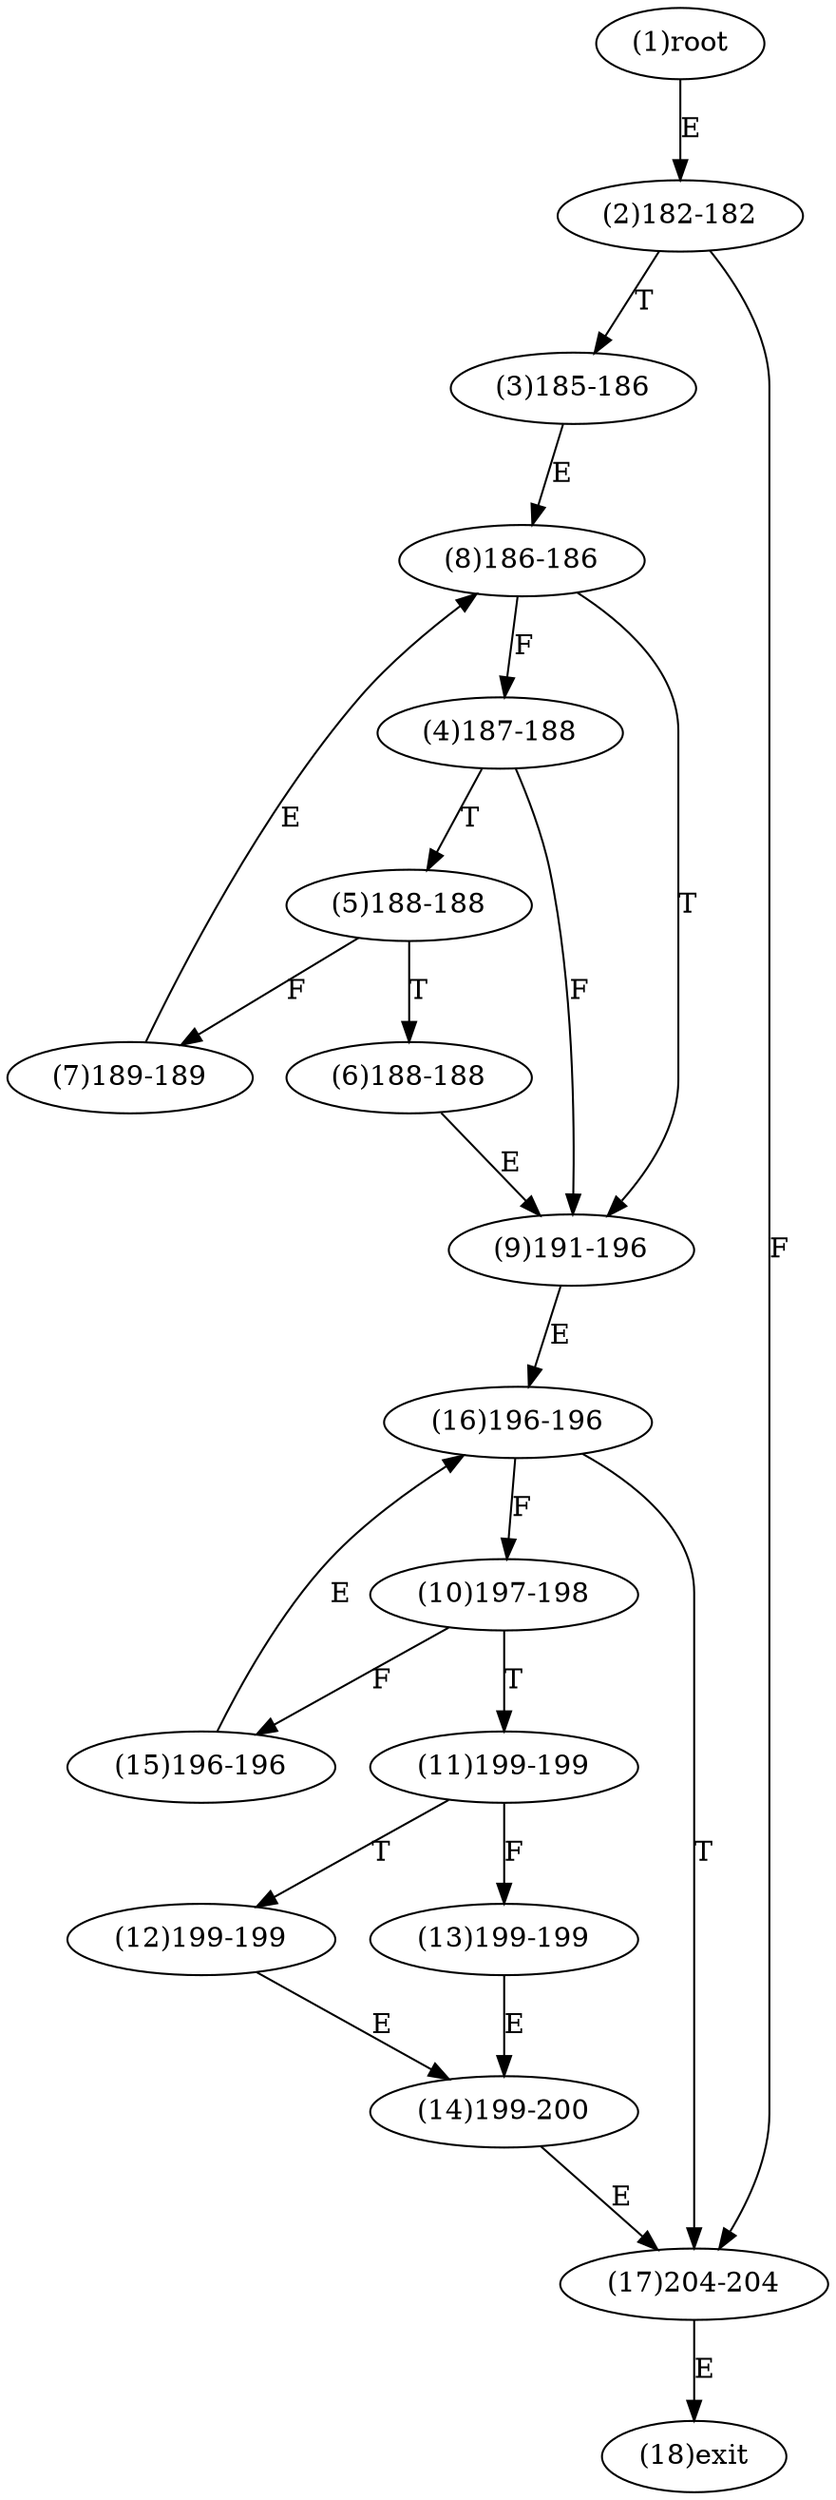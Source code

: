 digraph "" { 
1[ label="(1)root"];
2[ label="(2)182-182"];
3[ label="(3)185-186"];
4[ label="(4)187-188"];
5[ label="(5)188-188"];
6[ label="(6)188-188"];
7[ label="(7)189-189"];
8[ label="(8)186-186"];
9[ label="(9)191-196"];
10[ label="(10)197-198"];
11[ label="(11)199-199"];
12[ label="(12)199-199"];
13[ label="(13)199-199"];
14[ label="(14)199-200"];
15[ label="(15)196-196"];
17[ label="(17)204-204"];
16[ label="(16)196-196"];
18[ label="(18)exit"];
1->2[ label="E"];
2->17[ label="F"];
2->3[ label="T"];
3->8[ label="E"];
4->9[ label="F"];
4->5[ label="T"];
5->7[ label="F"];
5->6[ label="T"];
6->9[ label="E"];
7->8[ label="E"];
8->4[ label="F"];
8->9[ label="T"];
9->16[ label="E"];
10->15[ label="F"];
10->11[ label="T"];
11->13[ label="F"];
11->12[ label="T"];
12->14[ label="E"];
13->14[ label="E"];
14->17[ label="E"];
15->16[ label="E"];
16->10[ label="F"];
16->17[ label="T"];
17->18[ label="E"];
}